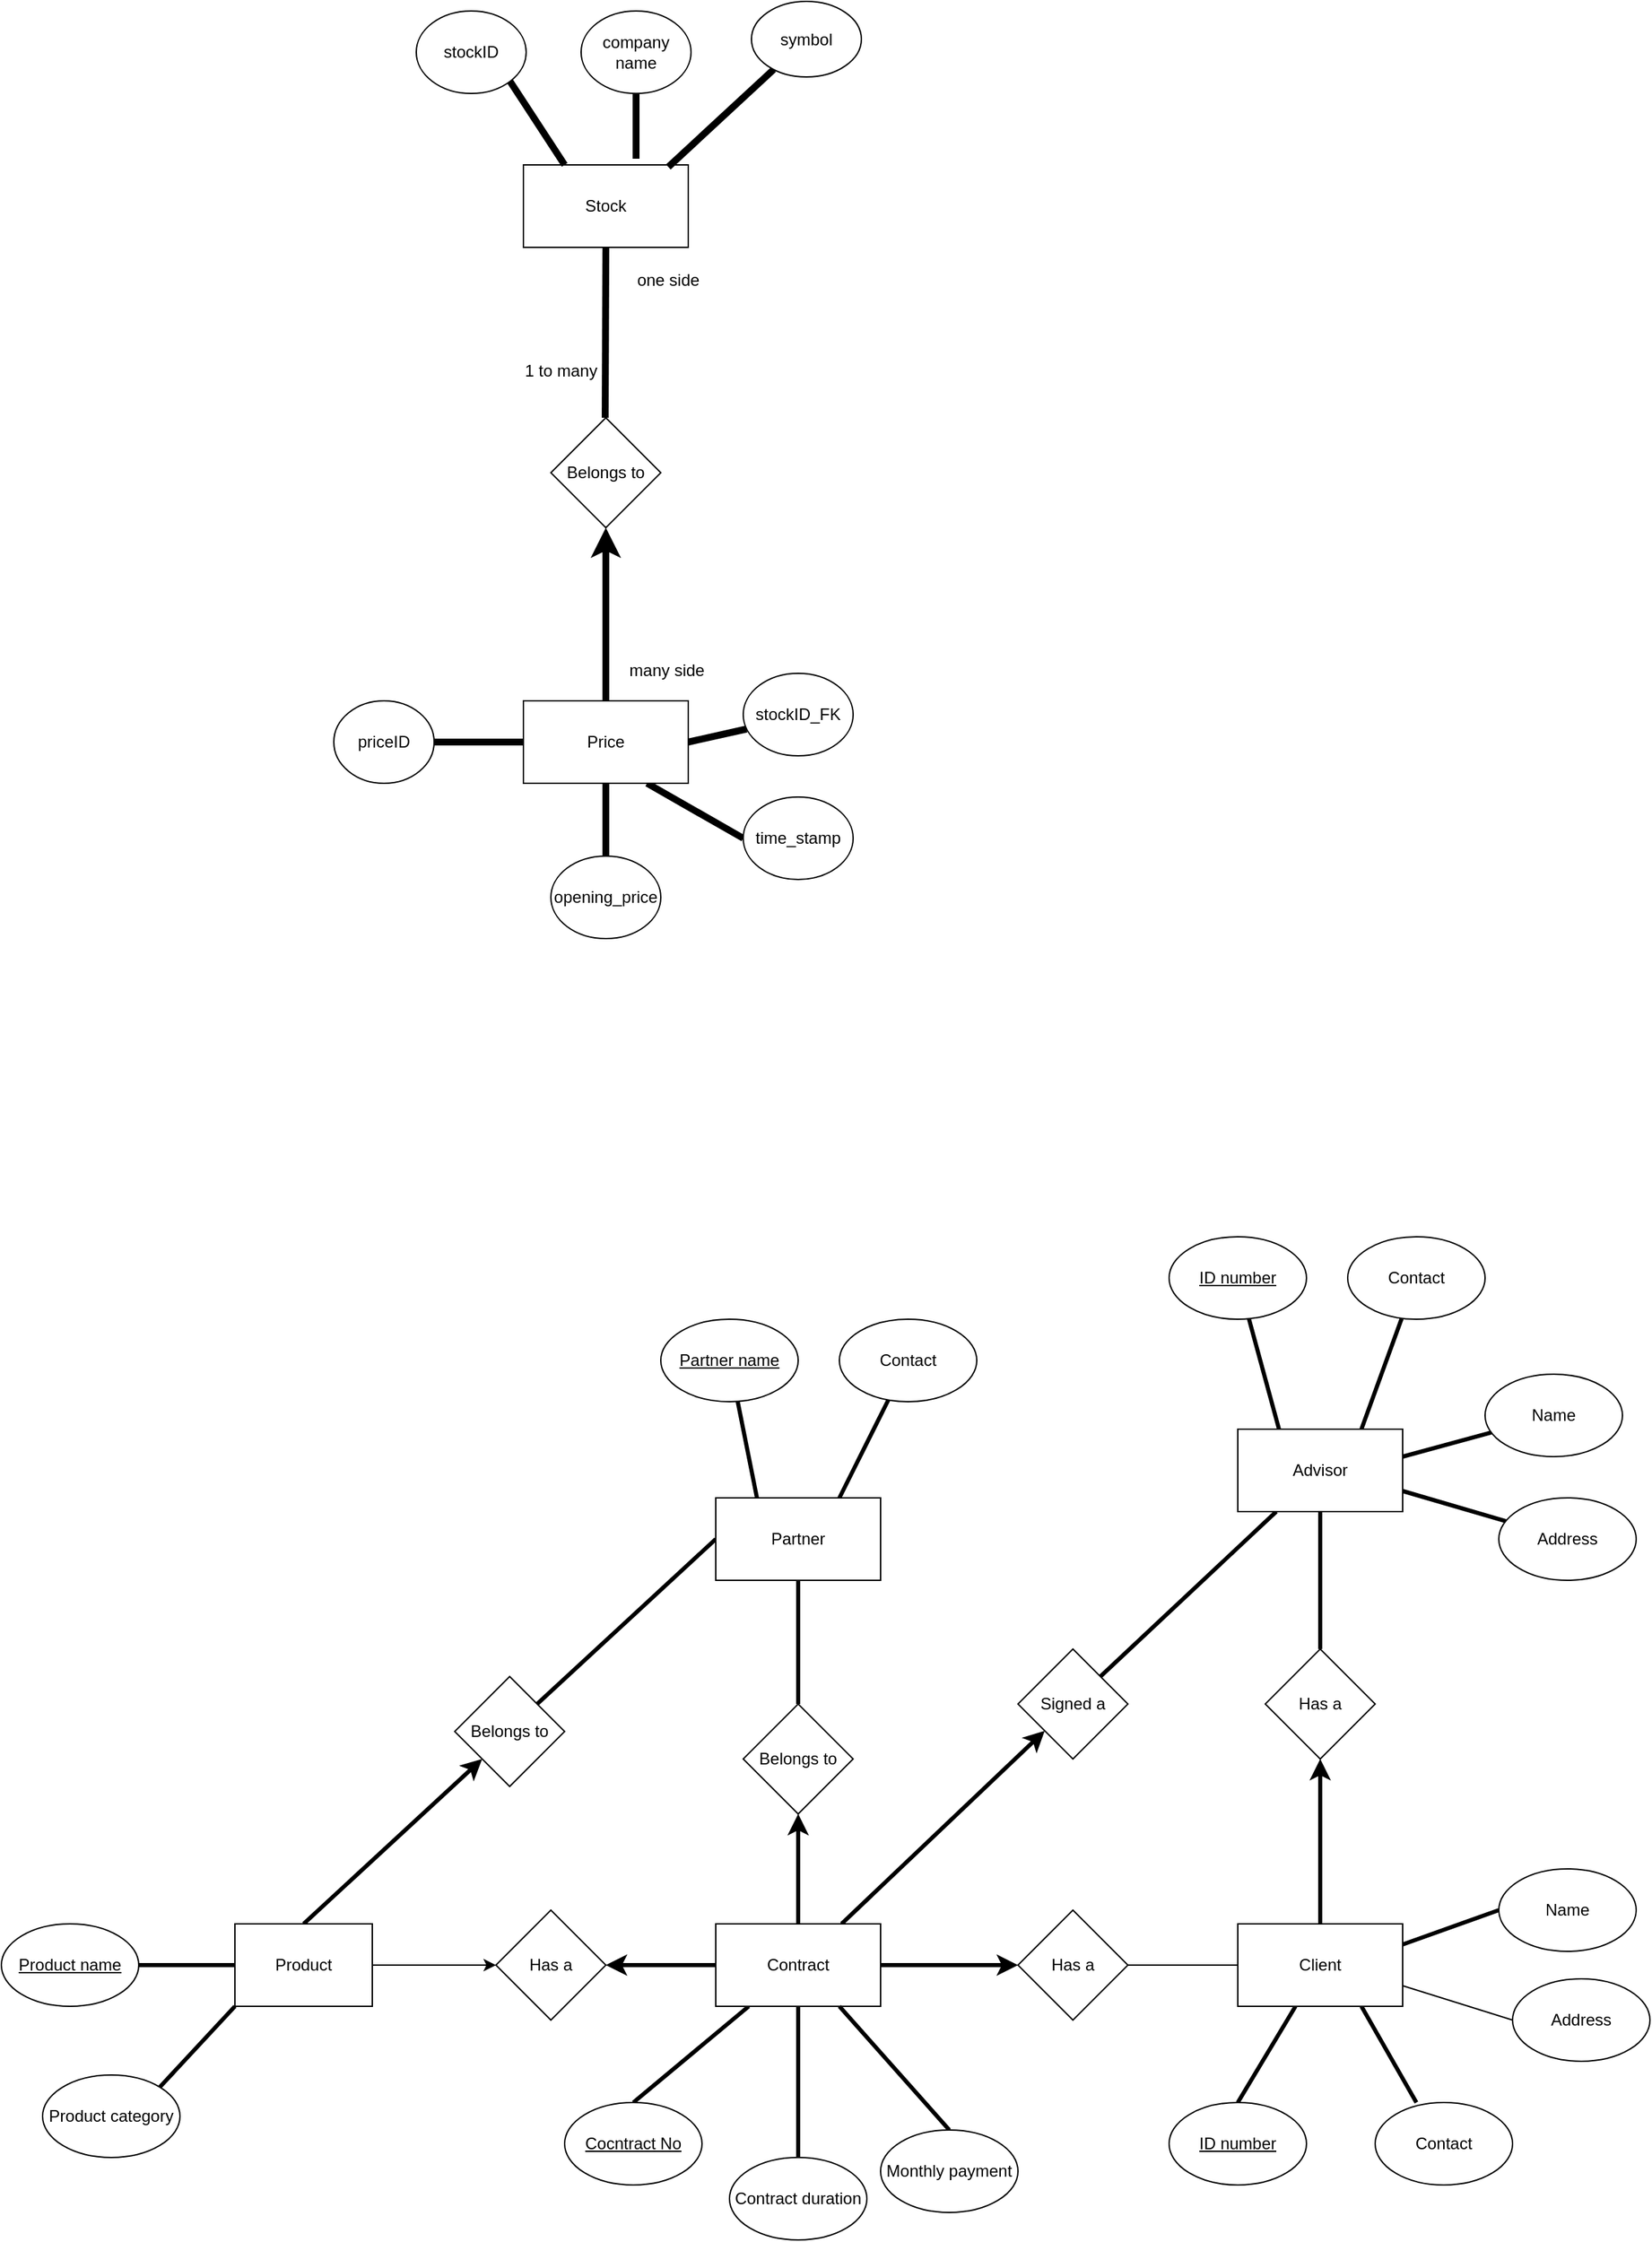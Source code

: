 <mxfile>
    <diagram id="om8yZw8j-iLSLd-_QAdh" name="Page-1">
        <mxGraphModel dx="1066" dy="1825" grid="0" gridSize="10" guides="1" tooltips="1" connect="1" arrows="1" fold="1" page="0" pageScale="1" pageWidth="850" pageHeight="1100" math="0" shadow="0">
            <root>
                <mxCell id="0"/>
                <mxCell id="1" parent="0"/>
                <mxCell id="33" style="edgeStyle=none;html=1;exitX=0.5;exitY=1;exitDx=0;exitDy=0;entryX=0.5;entryY=0;entryDx=0;entryDy=0;strokeWidth=3;startArrow=none;startFill=0;endArrow=none;endFill=0;" parent="1" source="2" target="30" edge="1">
                    <mxGeometry relative="1" as="geometry"/>
                </mxCell>
                <mxCell id="51" style="edgeStyle=none;html=1;exitX=0;exitY=0.5;exitDx=0;exitDy=0;entryX=1;entryY=0;entryDx=0;entryDy=0;strokeWidth=3;startArrow=none;startFill=0;endArrow=none;endFill=0;" parent="1" source="2" target="49" edge="1">
                    <mxGeometry relative="1" as="geometry"/>
                </mxCell>
                <mxCell id="2" value="Partner" style="rounded=0;whiteSpace=wrap;html=1;" parent="1" vertex="1">
                    <mxGeometry x="160" y="60" width="120" height="60" as="geometry"/>
                </mxCell>
                <mxCell id="23" style="edgeStyle=none;html=1;endArrow=none;endFill=0;strokeWidth=1;exitX=0;exitY=0.5;exitDx=0;exitDy=0;" parent="1" source="24" target="18" edge="1">
                    <mxGeometry relative="1" as="geometry">
                        <mxPoint x="530" y="400" as="sourcePoint"/>
                    </mxGeometry>
                </mxCell>
                <mxCell id="29" style="edgeStyle=none;html=1;entryX=0.5;entryY=0;entryDx=0;entryDy=0;strokeWidth=3;startArrow=none;startFill=0;endArrow=none;endFill=0;" parent="1" source="13" target="26" edge="1">
                    <mxGeometry relative="1" as="geometry"/>
                </mxCell>
                <mxCell id="37" style="edgeStyle=none;html=1;entryX=1;entryY=0;entryDx=0;entryDy=0;strokeWidth=3;startArrow=none;startFill=0;endArrow=none;endFill=0;" parent="1" source="13" target="35" edge="1">
                    <mxGeometry relative="1" as="geometry">
                        <Array as="points"/>
                    </mxGeometry>
                </mxCell>
                <mxCell id="13" value="Advisor" style="rounded=0;whiteSpace=wrap;html=1;" parent="1" vertex="1">
                    <mxGeometry x="540" y="10" width="120" height="60" as="geometry"/>
                </mxCell>
                <mxCell id="31" style="edgeStyle=none;html=1;exitX=0.5;exitY=0;exitDx=0;exitDy=0;entryX=0.5;entryY=1;entryDx=0;entryDy=0;strokeWidth=3;startArrow=none;startFill=0;endArrow=classic;endFill=1;" parent="1" source="17" target="30" edge="1">
                    <mxGeometry relative="1" as="geometry"/>
                </mxCell>
                <mxCell id="36" style="edgeStyle=none;html=1;strokeWidth=3;startArrow=none;startFill=0;endArrow=classic;endFill=1;" parent="1" source="17" target="35" edge="1">
                    <mxGeometry relative="1" as="geometry"/>
                </mxCell>
                <mxCell id="47" style="edgeStyle=none;html=1;exitX=0;exitY=0.5;exitDx=0;exitDy=0;entryX=1;entryY=0.5;entryDx=0;entryDy=0;strokeWidth=3;startArrow=none;startFill=0;endArrow=classic;endFill=1;" parent="1" source="17" target="44" edge="1">
                    <mxGeometry relative="1" as="geometry"/>
                </mxCell>
                <mxCell id="93" style="edgeStyle=none;html=1;entryX=0.5;entryY=0;entryDx=0;entryDy=0;strokeWidth=3;startArrow=none;startFill=0;endArrow=none;endFill=0;" parent="1" source="17" target="92" edge="1">
                    <mxGeometry relative="1" as="geometry"/>
                </mxCell>
                <mxCell id="97" style="edgeStyle=none;html=1;exitX=0.5;exitY=1;exitDx=0;exitDy=0;strokeWidth=3;startArrow=none;startFill=0;endArrow=none;endFill=0;entryX=0.5;entryY=0;entryDx=0;entryDy=0;" parent="1" source="17" target="98" edge="1">
                    <mxGeometry relative="1" as="geometry">
                        <mxPoint x="220" y="480" as="targetPoint"/>
                    </mxGeometry>
                </mxCell>
                <mxCell id="17" value="Contract" style="rounded=0;whiteSpace=wrap;html=1;" parent="1" vertex="1">
                    <mxGeometry x="160" y="370" width="120" height="60" as="geometry"/>
                </mxCell>
                <mxCell id="25" style="edgeStyle=none;html=1;exitX=0;exitY=0.5;exitDx=0;exitDy=0;entryX=1;entryY=0.5;entryDx=0;entryDy=0;strokeWidth=3;endArrow=none;endFill=0;startArrow=classic;startFill=1;" parent="1" source="18" target="17" edge="1">
                    <mxGeometry relative="1" as="geometry"/>
                </mxCell>
                <mxCell id="18" value="Has a" style="rhombus;whiteSpace=wrap;html=1;" parent="1" vertex="1">
                    <mxGeometry x="380" y="360" width="80" height="80" as="geometry"/>
                </mxCell>
                <mxCell id="28" style="edgeStyle=none;html=1;entryX=0.5;entryY=1;entryDx=0;entryDy=0;strokeWidth=3;startArrow=none;startFill=0;endArrow=classic;endFill=1;" parent="1" source="24" target="26" edge="1">
                    <mxGeometry relative="1" as="geometry"/>
                </mxCell>
                <mxCell id="59" style="edgeStyle=none;html=1;entryX=0.5;entryY=0;entryDx=0;entryDy=0;strokeWidth=3;startArrow=none;startFill=0;endArrow=none;endFill=0;" parent="1" source="24" target="53" edge="1">
                    <mxGeometry relative="1" as="geometry"/>
                </mxCell>
                <mxCell id="60" style="edgeStyle=none;html=1;exitX=1;exitY=0.25;exitDx=0;exitDy=0;entryX=0;entryY=0.5;entryDx=0;entryDy=0;strokeWidth=3;startArrow=none;startFill=0;endArrow=none;endFill=0;" parent="1" source="24" target="40" edge="1">
                    <mxGeometry relative="1" as="geometry"/>
                </mxCell>
                <mxCell id="64" style="edgeStyle=none;html=1;exitX=0.75;exitY=1;exitDx=0;exitDy=0;entryX=0.5;entryY=0;entryDx=0;entryDy=0;strokeWidth=3;startArrow=none;startFill=0;endArrow=none;endFill=0;" parent="1" source="24" edge="1">
                    <mxGeometry relative="1" as="geometry">
                        <mxPoint x="670" y="500" as="targetPoint"/>
                    </mxGeometry>
                </mxCell>
                <mxCell id="24" value="Client" style="rounded=0;whiteSpace=wrap;html=1;" parent="1" vertex="1">
                    <mxGeometry x="540" y="370" width="120" height="60" as="geometry"/>
                </mxCell>
                <mxCell id="26" value="Has a" style="rhombus;whiteSpace=wrap;html=1;" parent="1" vertex="1">
                    <mxGeometry x="560" y="170" width="80" height="80" as="geometry"/>
                </mxCell>
                <mxCell id="30" value="Belongs to" style="rhombus;whiteSpace=wrap;html=1;" parent="1" vertex="1">
                    <mxGeometry x="180" y="210" width="80" height="80" as="geometry"/>
                </mxCell>
                <mxCell id="35" value="Signed a" style="rhombus;whiteSpace=wrap;html=1;" parent="1" vertex="1">
                    <mxGeometry x="380" y="170" width="80" height="80" as="geometry"/>
                </mxCell>
                <mxCell id="61" style="edgeStyle=none;html=1;strokeWidth=3;startArrow=none;startFill=0;endArrow=none;endFill=0;entryX=0.75;entryY=0;entryDx=0;entryDy=0;" parent="1" source="39" target="13" edge="1">
                    <mxGeometry relative="1" as="geometry"/>
                </mxCell>
                <mxCell id="39" value="Contact" style="ellipse;whiteSpace=wrap;html=1;" parent="1" vertex="1">
                    <mxGeometry x="620" y="-130" width="100" height="60" as="geometry"/>
                </mxCell>
                <mxCell id="40" value="Name" style="ellipse;whiteSpace=wrap;html=1;" parent="1" vertex="1">
                    <mxGeometry x="730" y="330" width="100" height="60" as="geometry"/>
                </mxCell>
                <mxCell id="50" style="edgeStyle=none;html=1;exitX=0.5;exitY=0;exitDx=0;exitDy=0;entryX=0;entryY=1;entryDx=0;entryDy=0;strokeWidth=3;startArrow=none;startFill=0;endArrow=classic;endFill=1;" parent="1" source="41" target="49" edge="1">
                    <mxGeometry relative="1" as="geometry"/>
                </mxCell>
                <mxCell id="72" style="edgeStyle=none;html=1;exitX=0;exitY=1;exitDx=0;exitDy=0;entryX=1;entryY=0;entryDx=0;entryDy=0;strokeWidth=3;startArrow=none;startFill=0;endArrow=none;endFill=0;" parent="1" source="41" edge="1">
                    <mxGeometry relative="1" as="geometry">
                        <mxPoint x="-244.645" y="488.787" as="targetPoint"/>
                    </mxGeometry>
                </mxCell>
                <mxCell id="41" value="Product" style="rounded=0;whiteSpace=wrap;html=1;" parent="1" vertex="1">
                    <mxGeometry x="-190" y="370" width="100" height="60" as="geometry"/>
                </mxCell>
                <mxCell id="48" style="edgeStyle=none;html=1;exitX=0;exitY=0.5;exitDx=0;exitDy=0;entryX=1;entryY=0.5;entryDx=0;entryDy=0;strokeWidth=1;startArrow=classic;startFill=1;endArrow=none;endFill=0;" parent="1" source="44" target="41" edge="1">
                    <mxGeometry relative="1" as="geometry"/>
                </mxCell>
                <mxCell id="44" value="Has a" style="rhombus;whiteSpace=wrap;html=1;" parent="1" vertex="1">
                    <mxGeometry y="360" width="80" height="80" as="geometry"/>
                </mxCell>
                <mxCell id="49" value="Belongs to" style="rhombus;whiteSpace=wrap;html=1;" parent="1" vertex="1">
                    <mxGeometry x="-30" y="190" width="80" height="80" as="geometry"/>
                </mxCell>
                <mxCell id="53" value="&lt;u&gt;ID number&lt;/u&gt;" style="ellipse;whiteSpace=wrap;html=1;" parent="1" vertex="1">
                    <mxGeometry x="490" y="500" width="100" height="60" as="geometry"/>
                </mxCell>
                <mxCell id="56" style="edgeStyle=none;html=1;entryX=0.25;entryY=0;entryDx=0;entryDy=0;strokeWidth=3;startArrow=none;startFill=0;endArrow=none;endFill=0;" parent="1" source="55" target="13" edge="1">
                    <mxGeometry relative="1" as="geometry"/>
                </mxCell>
                <mxCell id="55" value="&lt;u&gt;ID number&lt;/u&gt;" style="ellipse;whiteSpace=wrap;html=1;" parent="1" vertex="1">
                    <mxGeometry x="490" y="-130" width="100" height="60" as="geometry"/>
                </mxCell>
                <mxCell id="58" style="edgeStyle=none;html=1;strokeWidth=3;startArrow=none;startFill=0;endArrow=none;endFill=0;" parent="1" source="57" edge="1">
                    <mxGeometry relative="1" as="geometry">
                        <mxPoint x="660" y="30" as="targetPoint"/>
                    </mxGeometry>
                </mxCell>
                <mxCell id="57" value="Name" style="ellipse;whiteSpace=wrap;html=1;" parent="1" vertex="1">
                    <mxGeometry x="720" y="-30" width="100" height="60" as="geometry"/>
                </mxCell>
                <mxCell id="66" style="edgeStyle=none;html=1;entryX=0.25;entryY=0;entryDx=0;entryDy=0;strokeWidth=3;startArrow=none;startFill=0;endArrow=none;endFill=0;" parent="1" source="65" target="2" edge="1">
                    <mxGeometry relative="1" as="geometry"/>
                </mxCell>
                <mxCell id="65" value="&lt;u&gt;Partner name&lt;/u&gt;" style="ellipse;whiteSpace=wrap;html=1;" parent="1" vertex="1">
                    <mxGeometry x="120" y="-70" width="100" height="60" as="geometry"/>
                </mxCell>
                <mxCell id="68" style="edgeStyle=none;html=1;entryX=0;entryY=0.5;entryDx=0;entryDy=0;strokeWidth=3;startArrow=none;startFill=0;endArrow=none;endFill=0;" parent="1" source="67" target="41" edge="1">
                    <mxGeometry relative="1" as="geometry"/>
                </mxCell>
                <mxCell id="67" value="&lt;u&gt;Product name&lt;/u&gt;" style="ellipse;whiteSpace=wrap;html=1;" parent="1" vertex="1">
                    <mxGeometry x="-360" y="370" width="100" height="60" as="geometry"/>
                </mxCell>
                <mxCell id="74" value="Product category" style="ellipse;whiteSpace=wrap;html=1;" parent="1" vertex="1">
                    <mxGeometry x="-330" y="480" width="100" height="60" as="geometry"/>
                </mxCell>
                <mxCell id="83" style="edgeStyle=none;html=1;entryX=0.75;entryY=0;entryDx=0;entryDy=0;strokeWidth=3;startArrow=none;startFill=0;endArrow=none;endFill=0;" parent="1" source="82" target="2" edge="1">
                    <mxGeometry relative="1" as="geometry"/>
                </mxCell>
                <mxCell id="82" value="Contact" style="ellipse;whiteSpace=wrap;html=1;" parent="1" vertex="1">
                    <mxGeometry x="250" y="-70" width="100" height="60" as="geometry"/>
                </mxCell>
                <mxCell id="91" style="edgeStyle=none;html=1;exitX=0;exitY=0.5;exitDx=0;exitDy=0;entryX=1;entryY=0.75;entryDx=0;entryDy=0;strokeWidth=1;startArrow=none;startFill=0;endArrow=none;endFill=0;" parent="1" source="90" target="24" edge="1">
                    <mxGeometry relative="1" as="geometry"/>
                </mxCell>
                <mxCell id="90" value="Address" style="ellipse;whiteSpace=wrap;html=1;" parent="1" vertex="1">
                    <mxGeometry x="740" y="410" width="100" height="60" as="geometry"/>
                </mxCell>
                <mxCell id="92" value="&lt;u&gt;Cocntract No&lt;/u&gt;" style="ellipse;whiteSpace=wrap;html=1;" parent="1" vertex="1">
                    <mxGeometry x="50" y="500" width="100" height="60" as="geometry"/>
                </mxCell>
                <mxCell id="96" style="edgeStyle=none;html=1;entryX=1;entryY=0.75;entryDx=0;entryDy=0;strokeWidth=3;startArrow=none;startFill=0;endArrow=none;endFill=0;" parent="1" source="95" target="13" edge="1">
                    <mxGeometry relative="1" as="geometry"/>
                </mxCell>
                <mxCell id="95" value="Address" style="ellipse;whiteSpace=wrap;html=1;" parent="1" vertex="1">
                    <mxGeometry x="730" y="60" width="100" height="60" as="geometry"/>
                </mxCell>
                <mxCell id="98" value="Contract duration" style="ellipse;whiteSpace=wrap;html=1;" parent="1" vertex="1">
                    <mxGeometry x="170" y="540" width="100" height="60" as="geometry"/>
                </mxCell>
                <mxCell id="99" value="Contact" style="ellipse;whiteSpace=wrap;html=1;" parent="1" vertex="1">
                    <mxGeometry x="640" y="500" width="100" height="60" as="geometry"/>
                </mxCell>
                <mxCell id="104" style="edgeStyle=none;html=1;exitX=0.5;exitY=0;exitDx=0;exitDy=0;entryX=0.75;entryY=1;entryDx=0;entryDy=0;strokeWidth=3;startArrow=none;startFill=0;endArrow=none;endFill=0;" parent="1" source="103" target="17" edge="1">
                    <mxGeometry relative="1" as="geometry"/>
                </mxCell>
                <mxCell id="103" value="Monthly payment" style="ellipse;whiteSpace=wrap;html=1;" parent="1" vertex="1">
                    <mxGeometry x="280" y="520" width="100" height="60" as="geometry"/>
                </mxCell>
                <mxCell id="144" style="edgeStyle=none;html=1;exitX=0.75;exitY=1;exitDx=0;exitDy=0;entryX=0;entryY=0.5;entryDx=0;entryDy=0;strokeWidth=5;endArrow=none;endFill=0;" parent="1" source="105" target="118" edge="1">
                    <mxGeometry relative="1" as="geometry"/>
                </mxCell>
                <mxCell id="145" style="edgeStyle=none;html=1;exitX=1;exitY=0.5;exitDx=0;exitDy=0;entryX=0.031;entryY=0.675;entryDx=0;entryDy=0;entryPerimeter=0;strokeWidth=5;endArrow=none;endFill=0;" parent="1" source="105" target="123" edge="1">
                    <mxGeometry relative="1" as="geometry"/>
                </mxCell>
                <mxCell id="156" style="edgeStyle=none;html=1;exitX=0.5;exitY=0;exitDx=0;exitDy=0;entryX=0.5;entryY=1;entryDx=0;entryDy=0;endArrow=classic;endFill=1;strokeWidth=5;" edge="1" parent="1" source="105" target="152">
                    <mxGeometry relative="1" as="geometry"/>
                </mxCell>
                <mxCell id="157" style="edgeStyle=none;html=1;exitX=0.5;exitY=1;exitDx=0;exitDy=0;strokeWidth=5;endArrow=none;endFill=0;" edge="1" parent="1" source="105" target="121">
                    <mxGeometry relative="1" as="geometry"/>
                </mxCell>
                <mxCell id="105" value="Price" style="whiteSpace=wrap;html=1;" parent="1" vertex="1">
                    <mxGeometry x="20" y="-520" width="120" height="60" as="geometry"/>
                </mxCell>
                <mxCell id="155" style="edgeStyle=none;html=1;exitX=0.5;exitY=1;exitDx=0;exitDy=0;entryX=0.494;entryY=0;entryDx=0;entryDy=0;entryPerimeter=0;endArrow=none;endFill=0;strokeWidth=5;" edge="1" parent="1" source="107" target="152">
                    <mxGeometry relative="1" as="geometry"/>
                </mxCell>
                <mxCell id="107" value="Stock" style="whiteSpace=wrap;html=1;" parent="1" vertex="1">
                    <mxGeometry x="20" y="-910" width="120" height="60" as="geometry"/>
                </mxCell>
                <mxCell id="149" style="edgeStyle=none;html=1;exitX=0.5;exitY=1;exitDx=0;exitDy=0;strokeWidth=5;endArrow=none;endFill=0;" parent="1" source="114" edge="1">
                    <mxGeometry relative="1" as="geometry">
                        <mxPoint x="102" y="-914.5" as="targetPoint"/>
                    </mxGeometry>
                </mxCell>
                <mxCell id="114" value="company name" style="ellipse;whiteSpace=wrap;html=1;" parent="1" vertex="1">
                    <mxGeometry x="62" y="-1022" width="80" height="60" as="geometry"/>
                </mxCell>
                <mxCell id="118" value="time_stamp" style="ellipse;whiteSpace=wrap;html=1;" parent="1" vertex="1">
                    <mxGeometry x="180" y="-450" width="80" height="60" as="geometry"/>
                </mxCell>
                <mxCell id="121" value="opening_price" style="ellipse;whiteSpace=wrap;html=1;" parent="1" vertex="1">
                    <mxGeometry x="40" y="-407" width="80" height="60" as="geometry"/>
                </mxCell>
                <mxCell id="123" value="stockID_FK" style="ellipse;whiteSpace=wrap;html=1;" parent="1" vertex="1">
                    <mxGeometry x="180" y="-540" width="80" height="60" as="geometry"/>
                </mxCell>
                <mxCell id="148" style="edgeStyle=none;html=1;exitX=1;exitY=1;exitDx=0;exitDy=0;entryX=0.25;entryY=0;entryDx=0;entryDy=0;strokeWidth=5;endArrow=none;endFill=0;" parent="1" source="126" target="107" edge="1">
                    <mxGeometry relative="1" as="geometry"/>
                </mxCell>
                <mxCell id="126" value="stockID" style="ellipse;whiteSpace=wrap;html=1;" parent="1" vertex="1">
                    <mxGeometry x="-58" y="-1022" width="80" height="60" as="geometry"/>
                </mxCell>
                <mxCell id="152" value="Belongs to" style="rhombus;whiteSpace=wrap;html=1;" parent="1" vertex="1">
                    <mxGeometry x="40" y="-726" width="80" height="80" as="geometry"/>
                </mxCell>
                <mxCell id="159" style="edgeStyle=none;html=1;entryX=0.879;entryY=0.025;entryDx=0;entryDy=0;entryPerimeter=0;strokeWidth=5;endArrow=none;endFill=0;" edge="1" parent="1" source="158" target="107">
                    <mxGeometry relative="1" as="geometry"/>
                </mxCell>
                <mxCell id="158" value="symbol" style="ellipse;whiteSpace=wrap;html=1;" vertex="1" parent="1">
                    <mxGeometry x="186" y="-1029" width="80" height="55" as="geometry"/>
                </mxCell>
                <mxCell id="161" style="edgeStyle=none;html=1;strokeWidth=5;endArrow=none;endFill=0;" edge="1" parent="1" source="160" target="105">
                    <mxGeometry relative="1" as="geometry"/>
                </mxCell>
                <mxCell id="160" value="priceID" style="ellipse;whiteSpace=wrap;html=1;" vertex="1" parent="1">
                    <mxGeometry x="-118" y="-520" width="73" height="60" as="geometry"/>
                </mxCell>
                <mxCell id="162" value="1 to many" style="text;html=1;align=center;verticalAlign=middle;resizable=0;points=[];autosize=1;strokeColor=none;fillColor=none;" vertex="1" parent="1">
                    <mxGeometry x="11" y="-773" width="71" height="26" as="geometry"/>
                </mxCell>
                <mxCell id="163" value="one side" style="text;html=1;align=center;verticalAlign=middle;resizable=0;points=[];autosize=1;strokeColor=none;fillColor=none;" vertex="1" parent="1">
                    <mxGeometry x="93" y="-839" width="63" height="26" as="geometry"/>
                </mxCell>
                <mxCell id="164" value="many side" style="text;html=1;align=center;verticalAlign=middle;resizable=0;points=[];autosize=1;strokeColor=none;fillColor=none;" vertex="1" parent="1">
                    <mxGeometry x="87" y="-555" width="73" height="26" as="geometry"/>
                </mxCell>
            </root>
        </mxGraphModel>
    </diagram>
</mxfile>